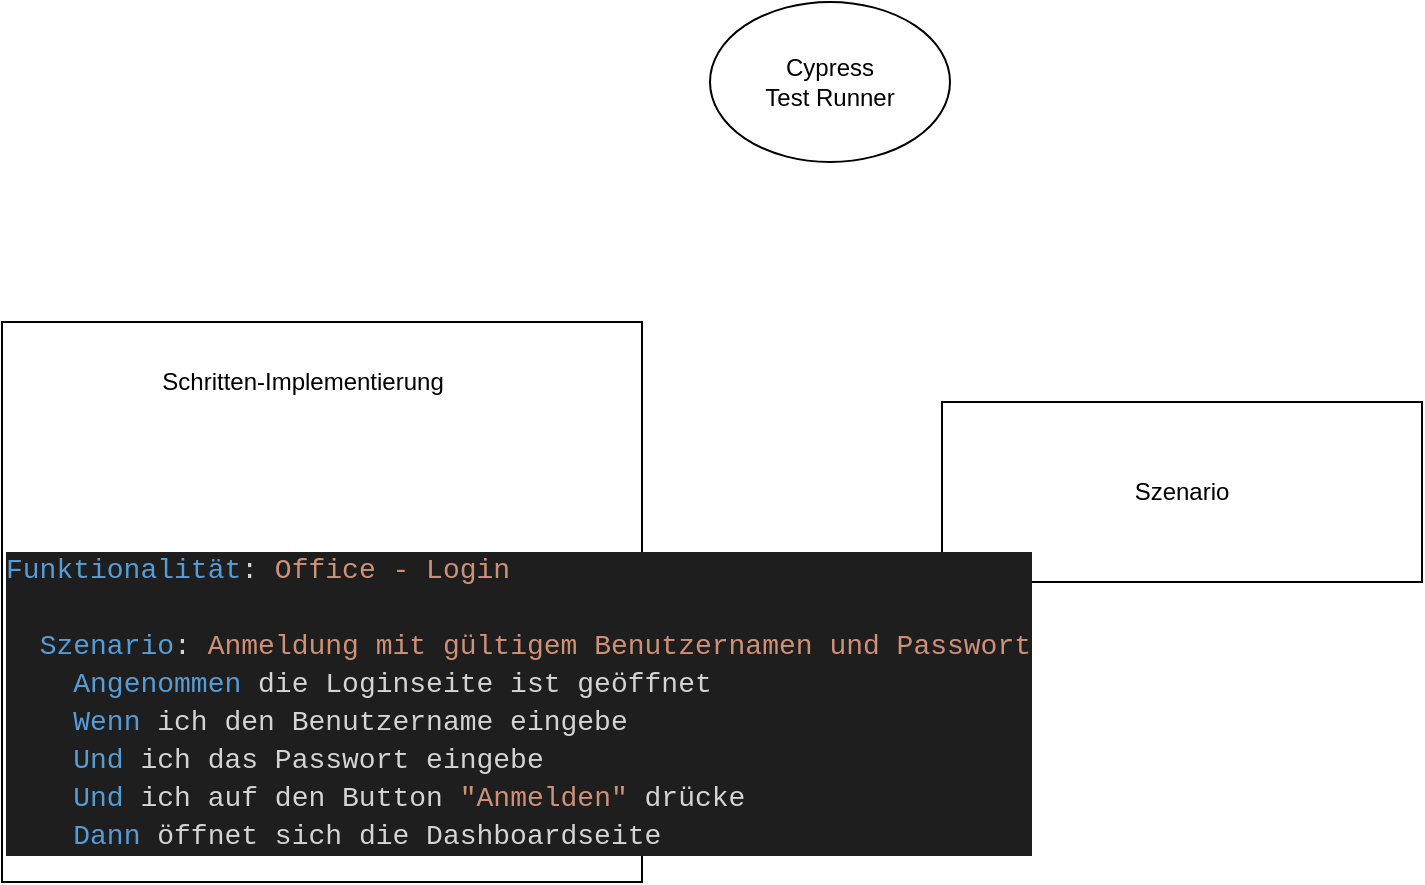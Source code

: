 <mxfile version="15.5.2" type="github">
  <diagram id="0J075e4gFL0NOJCr7qca" name="Page-1">
    <mxGraphModel dx="1422" dy="762" grid="1" gridSize="10" guides="1" tooltips="1" connect="1" arrows="1" fold="1" page="1" pageScale="1" pageWidth="827" pageHeight="1169" math="0" shadow="0">
      <root>
        <mxCell id="0" />
        <mxCell id="1" parent="0" />
        <mxCell id="IbXW7P1orKbQSauzTD7P-1" value="Cypress&lt;br&gt;Test Runner" style="ellipse;whiteSpace=wrap;html=1;" vertex="1" parent="1">
          <mxGeometry x="354" y="90" width="120" height="80" as="geometry" />
        </mxCell>
        <mxCell id="IbXW7P1orKbQSauzTD7P-2" value="" style="rounded=0;whiteSpace=wrap;html=1;" vertex="1" parent="1">
          <mxGeometry y="250" width="320" height="280" as="geometry" />
        </mxCell>
        <mxCell id="IbXW7P1orKbQSauzTD7P-3" value="Szenario" style="rounded=0;whiteSpace=wrap;html=1;" vertex="1" parent="1">
          <mxGeometry x="470" y="290" width="240" height="90" as="geometry" />
        </mxCell>
        <mxCell id="IbXW7P1orKbQSauzTD7P-4" value="&lt;span&gt;Schritten-Implementierung&lt;/span&gt;" style="text;html=1;align=center;verticalAlign=middle;resizable=0;points=[];autosize=1;strokeColor=none;fillColor=none;" vertex="1" parent="1">
          <mxGeometry x="70" y="270" width="160" height="20" as="geometry" />
        </mxCell>
        <mxCell id="IbXW7P1orKbQSauzTD7P-5" value="&lt;div style=&quot;color: rgb(212 , 212 , 212) ; background-color: rgb(30 , 30 , 30) ; font-family: &amp;#34;consolas&amp;#34; , &amp;#34;courier new&amp;#34; , monospace ; font-size: 14px ; line-height: 19px&quot;&gt;&lt;div&gt;&lt;span style=&quot;color: #569cd6&quot;&gt;Funktionalität&lt;/span&gt;:&lt;span style=&quot;color: #ce9178&quot;&gt;&amp;nbsp;Office&amp;nbsp;-&amp;nbsp;Login&lt;/span&gt;&amp;nbsp;&lt;/div&gt;&lt;div&gt;&amp;nbsp;&amp;nbsp;&lt;/div&gt;&lt;div&gt;&amp;nbsp;&amp;nbsp;&lt;span style=&quot;color: #569cd6&quot;&gt;Szenario&lt;/span&gt;:&lt;span style=&quot;color: #ce9178&quot;&gt;&amp;nbsp;Anmeldung&amp;nbsp;mit&amp;nbsp;gültigem&amp;nbsp;Benutzernamen&amp;nbsp;und&amp;nbsp;Passwort&lt;/span&gt;&lt;/div&gt;&lt;div&gt;&amp;nbsp;&amp;nbsp;&amp;nbsp;&amp;nbsp;&lt;span style=&quot;color: #569cd6&quot;&gt;Angenommen&amp;nbsp;&lt;/span&gt;die&amp;nbsp;Loginseite&amp;nbsp;ist&amp;nbsp;geöffnet&lt;/div&gt;&lt;div&gt;&amp;nbsp;&amp;nbsp;&amp;nbsp;&amp;nbsp;&lt;span style=&quot;color: #569cd6&quot;&gt;Wenn&amp;nbsp;&lt;/span&gt;ich&amp;nbsp;den&amp;nbsp;Benutzername&amp;nbsp;eingebe&lt;/div&gt;&lt;div&gt;&amp;nbsp;&amp;nbsp;&amp;nbsp;&amp;nbsp;&lt;span style=&quot;color: #569cd6&quot;&gt;Und&amp;nbsp;&lt;/span&gt;ich&amp;nbsp;das&amp;nbsp;Passwort&amp;nbsp;eingebe&amp;nbsp;&lt;/div&gt;&lt;div&gt;&amp;nbsp;&amp;nbsp;&amp;nbsp;&amp;nbsp;&lt;span style=&quot;color: #569cd6&quot;&gt;Und&amp;nbsp;&lt;/span&gt;ich&amp;nbsp;auf&amp;nbsp;den&amp;nbsp;Button&amp;nbsp;&lt;span style=&quot;color: #ce9178&quot;&gt;&quot;Anmelden&quot;&lt;/span&gt;&amp;nbsp;drücke&lt;/div&gt;&lt;div&gt;&amp;nbsp;&amp;nbsp;&amp;nbsp;&amp;nbsp;&lt;span style=&quot;color: #569cd6&quot;&gt;Dann&amp;nbsp;&lt;/span&gt;öffnet&amp;nbsp;sich&amp;nbsp;die&amp;nbsp;Dashboardseite&lt;/div&gt;&lt;/div&gt;" style="text;html=1;align=left;verticalAlign=middle;resizable=0;points=[];autosize=1;strokeColor=none;fillColor=none;" vertex="1" parent="1">
          <mxGeometry y="360" width="490" height="160" as="geometry" />
        </mxCell>
      </root>
    </mxGraphModel>
  </diagram>
</mxfile>
